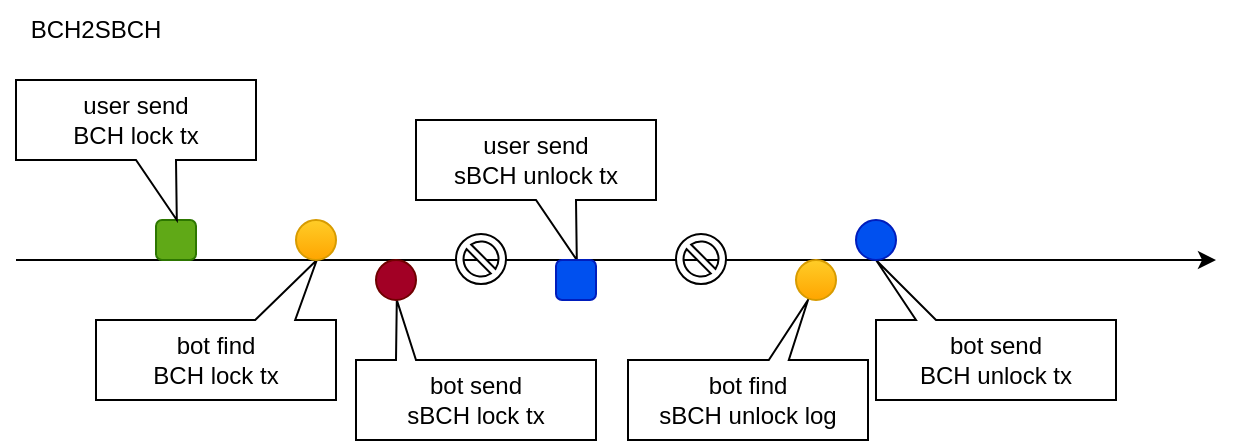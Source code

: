 <mxfile>
    <diagram id="h1boazWaIBL-au95vDWB" name="Page-1">
        <mxGraphModel dx="679" dy="522" grid="1" gridSize="10" guides="1" tooltips="1" connect="1" arrows="1" fold="1" page="1" pageScale="1" pageWidth="827" pageHeight="1169" math="0" shadow="0">
            <root>
                <mxCell id="0"/>
                <mxCell id="1" parent="0"/>
                <mxCell id="2" value="" style="endArrow=classic;html=1;startArrow=none;" parent="1" edge="1">
                    <mxGeometry width="50" height="50" relative="1" as="geometry">
                        <mxPoint x="40" y="160" as="sourcePoint"/>
                        <mxPoint x="640" y="160" as="targetPoint"/>
                    </mxGeometry>
                </mxCell>
                <mxCell id="9" value="BCH2SBCH" style="text;html=1;strokeColor=none;fillColor=none;align=center;verticalAlign=middle;whiteSpace=wrap;rounded=0;" parent="1" vertex="1">
                    <mxGeometry x="50" y="30" width="60" height="30" as="geometry"/>
                </mxCell>
                <mxCell id="15" value="bot find&lt;br&gt;BCH lock tx" style="shape=callout;whiteSpace=wrap;html=1;perimeter=calloutPerimeter;position2=0.08;base=20;direction=west;size=30;position=0.17;" parent="1" vertex="1">
                    <mxGeometry x="80" y="160" width="120" height="70" as="geometry"/>
                </mxCell>
                <mxCell id="18" value="bot send&lt;br&gt;sBCH lock tx" style="shape=callout;whiteSpace=wrap;html=1;perimeter=calloutPerimeter;position2=0.83;base=10;direction=west;size=30;position=0.75;" parent="1" vertex="1">
                    <mxGeometry x="210" y="180" width="120" height="70" as="geometry"/>
                </mxCell>
                <mxCell id="20" value="user send&lt;br&gt;sBCH unlock tx" style="shape=callout;whiteSpace=wrap;html=1;perimeter=calloutPerimeter;position2=0.67;" parent="1" vertex="1">
                    <mxGeometry x="240" y="90" width="120" height="70" as="geometry"/>
                </mxCell>
                <mxCell id="22" value="bot find&lt;br&gt;sBCH unlock log" style="shape=callout;whiteSpace=wrap;html=1;perimeter=calloutPerimeter;position2=0.25;base=10;direction=west;size=30;position=0.33;" parent="1" vertex="1">
                    <mxGeometry x="346" y="180" width="120" height="70" as="geometry"/>
                </mxCell>
                <mxCell id="25" value="bot send&lt;br&gt;BCH unlock tx" style="shape=callout;whiteSpace=wrap;html=1;perimeter=calloutPerimeter;position2=1;base=10;direction=west;size=30;position=0.75;" parent="1" vertex="1">
                    <mxGeometry x="470" y="160" width="120" height="70" as="geometry"/>
                </mxCell>
                <mxCell id="36" value="" style="rounded=1;whiteSpace=wrap;html=1;fillColor=#60a917;fontColor=#ffffff;strokeColor=#2D7600;" parent="1" vertex="1">
                    <mxGeometry x="110" y="140" width="20" height="20" as="geometry"/>
                </mxCell>
                <mxCell id="12" value="user send&lt;br&gt;BCH lock tx" style="shape=callout;whiteSpace=wrap;html=1;perimeter=calloutPerimeter;position2=0.67;" parent="1" vertex="1">
                    <mxGeometry x="40" y="70" width="120" height="70" as="geometry"/>
                </mxCell>
                <mxCell id="37" value="" style="ellipse;whiteSpace=wrap;html=1;aspect=fixed;fillColor=#ffcd28;strokeColor=#d79b00;gradientColor=#ffa500;" parent="1" vertex="1">
                    <mxGeometry x="180" y="140" width="20" height="20" as="geometry"/>
                </mxCell>
                <mxCell id="40" value="" style="ellipse;whiteSpace=wrap;html=1;aspect=fixed;fillColor=#a20025;fontColor=#ffffff;strokeColor=#6F0000;" parent="1" vertex="1">
                    <mxGeometry x="220" y="160" width="20" height="20" as="geometry"/>
                </mxCell>
                <mxCell id="41" value="" style="rounded=1;whiteSpace=wrap;html=1;fillColor=#0050ef;fontColor=#ffffff;strokeColor=#001DBC;" parent="1" vertex="1">
                    <mxGeometry x="310" y="160" width="20" height="20" as="geometry"/>
                </mxCell>
                <mxCell id="42" value="" style="ellipse;whiteSpace=wrap;html=1;aspect=fixed;fillColor=#ffcd28;gradientColor=#ffa500;strokeColor=#d79b00;" parent="1" vertex="1">
                    <mxGeometry x="430" y="160" width="20" height="20" as="geometry"/>
                </mxCell>
                <mxCell id="43" value="" style="ellipse;whiteSpace=wrap;html=1;aspect=fixed;fillColor=#0050ef;strokeColor=#001DBC;fontColor=#ffffff;" parent="1" vertex="1">
                    <mxGeometry x="460" y="140" width="20" height="20" as="geometry"/>
                </mxCell>
                <mxCell id="55" value="" style="verticalLabelPosition=bottom;verticalAlign=top;html=1;shape=mxgraph.basic.no_symbol" vertex="1" parent="1">
                    <mxGeometry x="260" y="147" width="25" height="25" as="geometry"/>
                </mxCell>
                <mxCell id="58" value="" style="verticalLabelPosition=bottom;verticalAlign=top;html=1;shape=mxgraph.basic.no_symbol" vertex="1" parent="1">
                    <mxGeometry x="370" y="147" width="25" height="25" as="geometry"/>
                </mxCell>
            </root>
        </mxGraphModel>
    </diagram>
</mxfile>